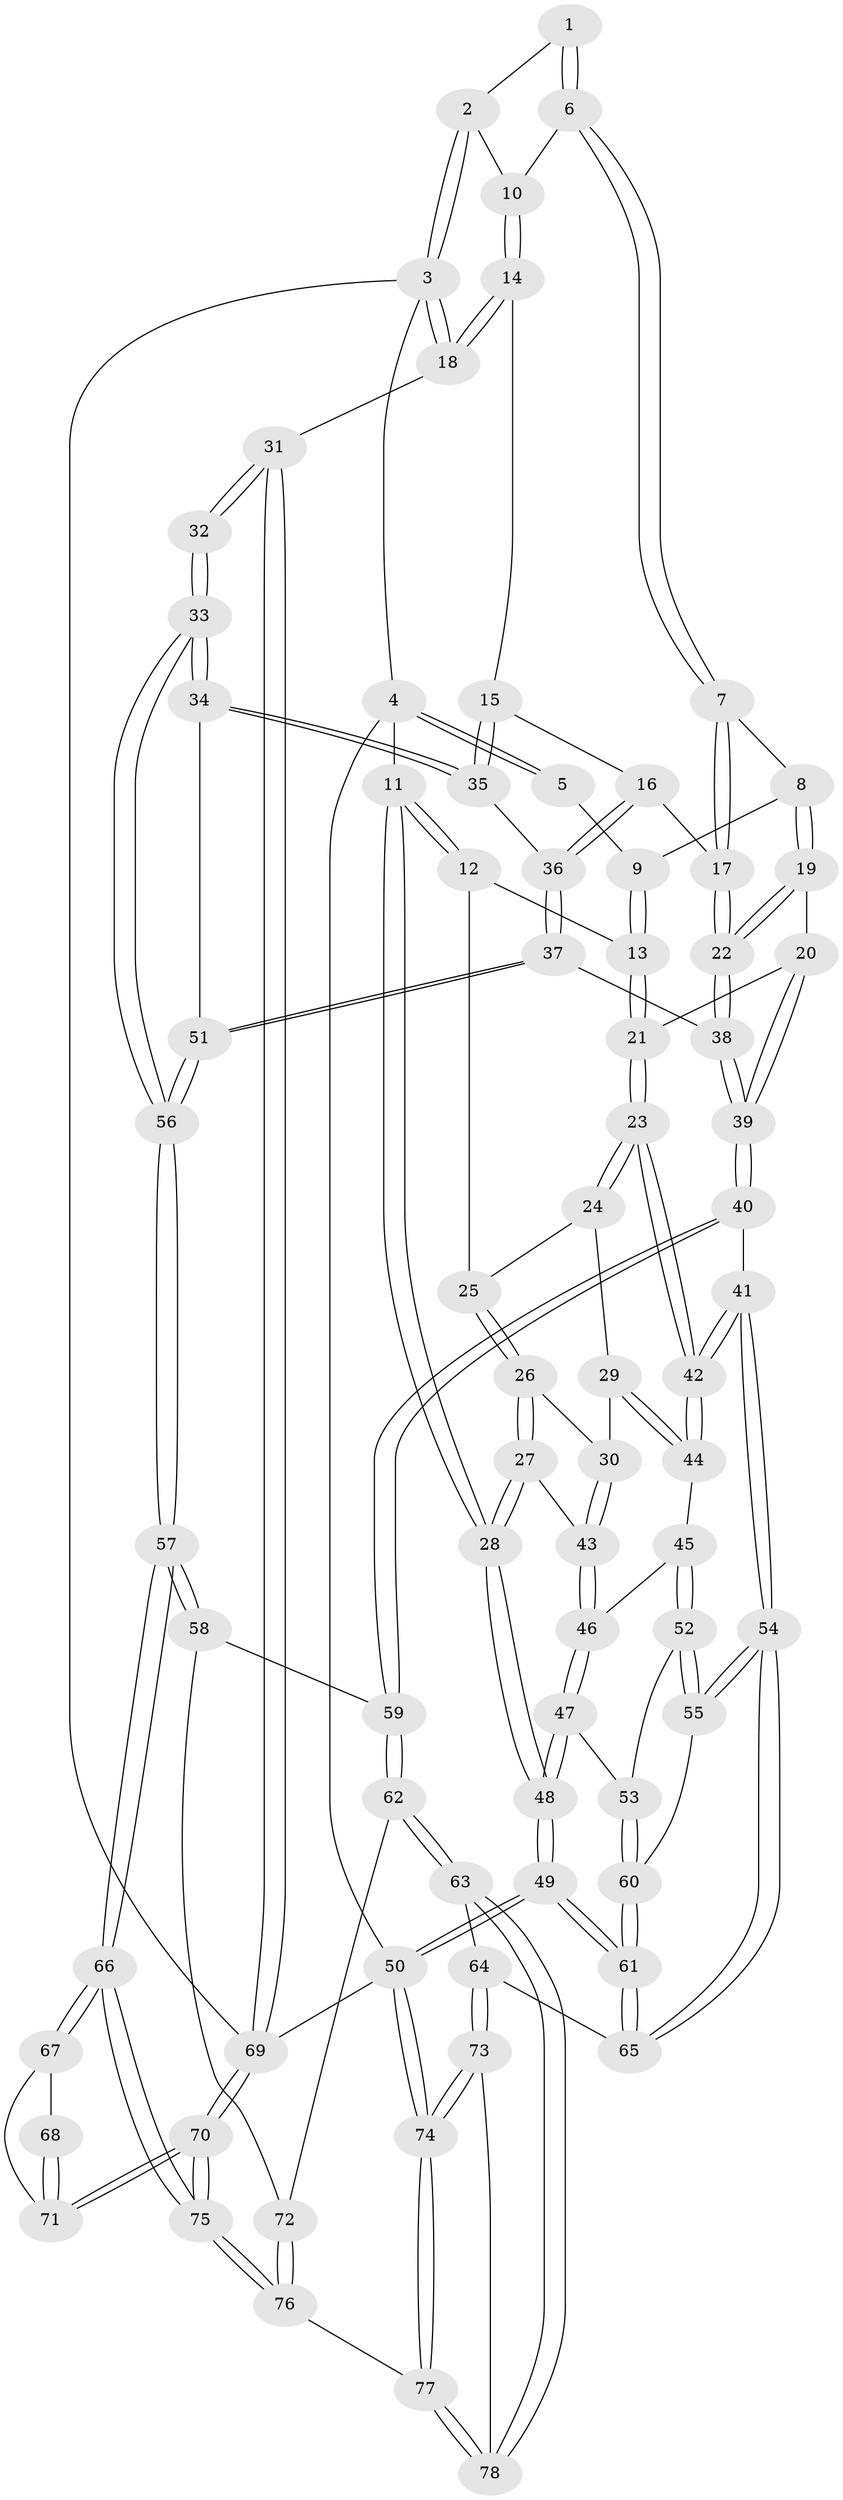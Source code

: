// coarse degree distribution, {3: 0.022727272727272728, 4: 0.4090909090909091, 5: 0.4772727272727273, 6: 0.06818181818181818, 2: 0.022727272727272728}
// Generated by graph-tools (version 1.1) at 2025/24/03/03/25 07:24:40]
// undirected, 78 vertices, 192 edges
graph export_dot {
graph [start="1"]
  node [color=gray90,style=filled];
  1 [pos="+0.6086802914260102+0"];
  2 [pos="+1+0"];
  3 [pos="+1+0"];
  4 [pos="+0+0"];
  5 [pos="+0.4361276780121885+0"];
  6 [pos="+0.7256340207008344+0.08513169582116356"];
  7 [pos="+0.6902382681611685+0.1735318808981495"];
  8 [pos="+0.5643814827662643+0.1928891379334016"];
  9 [pos="+0.4281360525188232+0.012360835116786801"];
  10 [pos="+0.848765300245457+0.12862373327878993"];
  11 [pos="+0+0"];
  12 [pos="+0+0.09675943141288745"];
  13 [pos="+0.37076301624318364+0.1932249988922087"];
  14 [pos="+0.9311518736335682+0.2189425239371079"];
  15 [pos="+0.8769597216400146+0.2768329546979169"];
  16 [pos="+0.7760068703504699+0.30708449685409106"];
  17 [pos="+0.6953612953308185+0.24557032584930652"];
  18 [pos="+1+0.22526547613068643"];
  19 [pos="+0.5326468179887627+0.30139835422826766"];
  20 [pos="+0.47267400722053543+0.3094267601688749"];
  21 [pos="+0.369296659566272+0.26882995325472225"];
  22 [pos="+0.5982484665297083+0.32843756621943093"];
  23 [pos="+0.3151385169668773+0.31894363344223575"];
  24 [pos="+0.20889016445010217+0.283862965326852"];
  25 [pos="+0.07277689486424672+0.20891659095493967"];
  26 [pos="+0.08661634275259907+0.33560178488428727"];
  27 [pos="+0+0.4246684289072025"];
  28 [pos="+0+0.40700275293996685"];
  29 [pos="+0.1356235001766458+0.4023799566156362"];
  30 [pos="+0.11345058553004597+0.3908887425436396"];
  31 [pos="+1+0.5674723347374684"];
  32 [pos="+1+0.5722617648005206"];
  33 [pos="+1+0.565191871012242"];
  34 [pos="+0.9601196929752072+0.5193343079309073"];
  35 [pos="+0.8925914415916512+0.46090479552041835"];
  36 [pos="+0.7394657611359616+0.4356099534395229"];
  37 [pos="+0.6927184778778774+0.46407565599242523"];
  38 [pos="+0.645850606488238+0.4467685724164264"];
  39 [pos="+0.49221685413576255+0.5194141313752973"];
  40 [pos="+0.4324556874126378+0.5921939782965712"];
  41 [pos="+0.3522389027962438+0.5705396519245791"];
  42 [pos="+0.2877341531033814+0.4707809512357751"];
  43 [pos="+0.046341879633662854+0.4458727526321849"];
  44 [pos="+0.20517850580664604+0.47013631549490503"];
  45 [pos="+0.14120447606102485+0.5075540844830942"];
  46 [pos="+0.06011154832936115+0.47008090791623736"];
  47 [pos="+0+0.6151857423213741"];
  48 [pos="+0+0.6131171955692425"];
  49 [pos="+0+1"];
  50 [pos="+0+1"];
  51 [pos="+0.7090130524444446+0.5435036020074689"];
  52 [pos="+0.13508129253393453+0.5191628164104274"];
  53 [pos="+0.015397536077525665+0.6221731416629718"];
  54 [pos="+0.21570761333902666+0.6986482064020335"];
  55 [pos="+0.17766567302222647+0.6790609840833468"];
  56 [pos="+0.7215035673750089+0.7136516295529118"];
  57 [pos="+0.7062909954741572+0.7379410118721299"];
  58 [pos="+0.6529765370781191+0.728421362399767"];
  59 [pos="+0.49080531487131557+0.6783793077466782"];
  60 [pos="+0.05206826245262927+0.6490027641850484"];
  61 [pos="+0.05493804720084272+0.840801709544425"];
  62 [pos="+0.41361037096985925+0.8281049064015594"];
  63 [pos="+0.41076607743380805+0.8303868050041422"];
  64 [pos="+0.24003778523353309+0.8006236743703062"];
  65 [pos="+0.21352136392554058+0.7637532321774247"];
  66 [pos="+0.7215712931213762+0.7810854271539641"];
  67 [pos="+0.8703068471324467+0.7959940775605221"];
  68 [pos="+0.9527823436176284+0.7668917002161006"];
  69 [pos="+1+1"];
  70 [pos="+1+1"];
  71 [pos="+0.9631191236618615+0.8736724024392067"];
  72 [pos="+0.5120233572166988+0.8886700334526589"];
  73 [pos="+0.22585246662914268+1"];
  74 [pos="+0.15271288292234128+1"];
  75 [pos="+0.744862747242664+1"];
  76 [pos="+0.7020036630671566+1"];
  77 [pos="+0.5599905425259272+1"];
  78 [pos="+0.4013333891248293+0.8734596943012679"];
  1 -- 2;
  1 -- 6;
  1 -- 6;
  2 -- 3;
  2 -- 3;
  2 -- 10;
  3 -- 4;
  3 -- 18;
  3 -- 18;
  3 -- 69;
  4 -- 5;
  4 -- 5;
  4 -- 11;
  4 -- 50;
  5 -- 9;
  6 -- 7;
  6 -- 7;
  6 -- 10;
  7 -- 8;
  7 -- 17;
  7 -- 17;
  8 -- 9;
  8 -- 19;
  8 -- 19;
  9 -- 13;
  9 -- 13;
  10 -- 14;
  10 -- 14;
  11 -- 12;
  11 -- 12;
  11 -- 28;
  11 -- 28;
  12 -- 13;
  12 -- 25;
  13 -- 21;
  13 -- 21;
  14 -- 15;
  14 -- 18;
  14 -- 18;
  15 -- 16;
  15 -- 35;
  15 -- 35;
  16 -- 17;
  16 -- 36;
  16 -- 36;
  17 -- 22;
  17 -- 22;
  18 -- 31;
  19 -- 20;
  19 -- 22;
  19 -- 22;
  20 -- 21;
  20 -- 39;
  20 -- 39;
  21 -- 23;
  21 -- 23;
  22 -- 38;
  22 -- 38;
  23 -- 24;
  23 -- 24;
  23 -- 42;
  23 -- 42;
  24 -- 25;
  24 -- 29;
  25 -- 26;
  25 -- 26;
  26 -- 27;
  26 -- 27;
  26 -- 30;
  27 -- 28;
  27 -- 28;
  27 -- 43;
  28 -- 48;
  28 -- 48;
  29 -- 30;
  29 -- 44;
  29 -- 44;
  30 -- 43;
  30 -- 43;
  31 -- 32;
  31 -- 32;
  31 -- 69;
  31 -- 69;
  32 -- 33;
  32 -- 33;
  33 -- 34;
  33 -- 34;
  33 -- 56;
  33 -- 56;
  34 -- 35;
  34 -- 35;
  34 -- 51;
  35 -- 36;
  36 -- 37;
  36 -- 37;
  37 -- 38;
  37 -- 51;
  37 -- 51;
  38 -- 39;
  38 -- 39;
  39 -- 40;
  39 -- 40;
  40 -- 41;
  40 -- 59;
  40 -- 59;
  41 -- 42;
  41 -- 42;
  41 -- 54;
  41 -- 54;
  42 -- 44;
  42 -- 44;
  43 -- 46;
  43 -- 46;
  44 -- 45;
  45 -- 46;
  45 -- 52;
  45 -- 52;
  46 -- 47;
  46 -- 47;
  47 -- 48;
  47 -- 48;
  47 -- 53;
  48 -- 49;
  48 -- 49;
  49 -- 50;
  49 -- 50;
  49 -- 61;
  49 -- 61;
  50 -- 74;
  50 -- 74;
  50 -- 69;
  51 -- 56;
  51 -- 56;
  52 -- 53;
  52 -- 55;
  52 -- 55;
  53 -- 60;
  53 -- 60;
  54 -- 55;
  54 -- 55;
  54 -- 65;
  54 -- 65;
  55 -- 60;
  56 -- 57;
  56 -- 57;
  57 -- 58;
  57 -- 58;
  57 -- 66;
  57 -- 66;
  58 -- 59;
  58 -- 72;
  59 -- 62;
  59 -- 62;
  60 -- 61;
  60 -- 61;
  61 -- 65;
  61 -- 65;
  62 -- 63;
  62 -- 63;
  62 -- 72;
  63 -- 64;
  63 -- 78;
  63 -- 78;
  64 -- 65;
  64 -- 73;
  64 -- 73;
  66 -- 67;
  66 -- 67;
  66 -- 75;
  66 -- 75;
  67 -- 68;
  67 -- 71;
  68 -- 71;
  68 -- 71;
  69 -- 70;
  69 -- 70;
  70 -- 71;
  70 -- 71;
  70 -- 75;
  70 -- 75;
  72 -- 76;
  72 -- 76;
  73 -- 74;
  73 -- 74;
  73 -- 78;
  74 -- 77;
  74 -- 77;
  75 -- 76;
  75 -- 76;
  76 -- 77;
  77 -- 78;
  77 -- 78;
}
